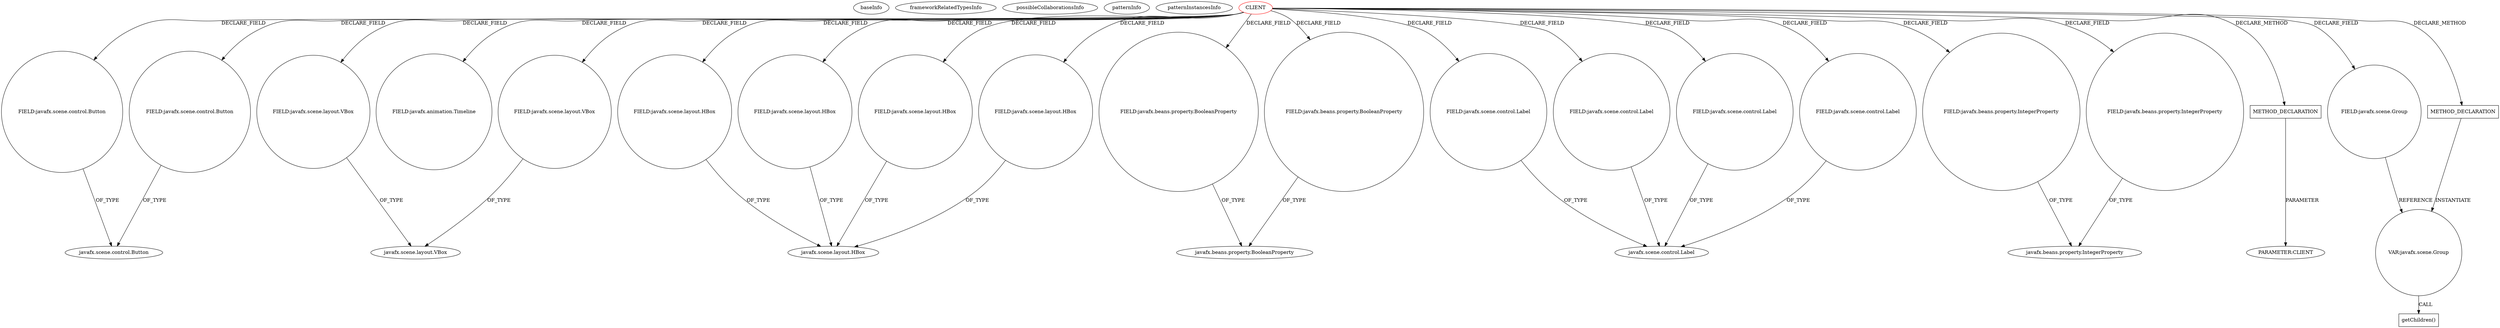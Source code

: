 digraph {
baseInfo[graphId=2192,category="pattern",isAnonymous=false,possibleRelation=false]
frameworkRelatedTypesInfo[]
possibleCollaborationsInfo[]
patternInfo[frequency=2.0,patternRootClient=0]
patternInstancesInfo[0="jperedadnr-Game2048HOL~/jperedadnr-Game2048HOL/Game2048HOL-master/src/org/hol/game2048/Board.java~Board~3394",1="brunoborges-fx2048~/brunoborges-fx2048/fx2048-master/src/game2048/Board.java~Board~2229"]
40[label="FIELD:javafx.beans.property.BooleanProperty",vertexType="FIELD_DECLARATION",isFrameworkType=false,shape=circle]
17[label="javafx.beans.property.BooleanProperty",vertexType="FRAMEWORK_CLASS_TYPE",isFrameworkType=false]
0[label="CLIENT",vertexType="ROOT_CLIENT_CLASS_DECLARATION",isFrameworkType=false,color=red]
4[label="FIELD:javafx.scene.control.Button",vertexType="FIELD_DECLARATION",isFrameworkType=false,shape=circle]
2[label="FIELD:javafx.scene.control.Button",vertexType="FIELD_DECLARATION",isFrameworkType=false,shape=circle]
72[label="FIELD:javafx.animation.Timeline",vertexType="FIELD_DECLARATION",isFrameworkType=false,shape=circle]
56[label="FIELD:javafx.scene.control.Label",vertexType="FIELD_DECLARATION",isFrameworkType=false,shape=circle]
51[label="javafx.scene.control.Label",vertexType="FRAMEWORK_CLASS_TYPE",isFrameworkType=false]
58[label="FIELD:javafx.scene.control.Label",vertexType="FIELD_DECLARATION",isFrameworkType=false,shape=circle]
78[label="FIELD:javafx.scene.layout.VBox",vertexType="FIELD_DECLARATION",isFrameworkType=false,shape=circle]
80[label="FIELD:javafx.scene.layout.VBox",vertexType="FIELD_DECLARATION",isFrameworkType=false,shape=circle]
64[label="FIELD:javafx.scene.layout.HBox",vertexType="FIELD_DECLARATION",isFrameworkType=false,shape=circle]
14[label="FIELD:javafx.scene.layout.HBox",vertexType="FIELD_DECLARATION",isFrameworkType=false,shape=circle]
44[label="FIELD:javafx.scene.layout.HBox",vertexType="FIELD_DECLARATION",isFrameworkType=false,shape=circle]
46[label="FIELD:javafx.scene.layout.HBox",vertexType="FIELD_DECLARATION",isFrameworkType=false,shape=circle]
15[label="javafx.scene.layout.HBox",vertexType="FRAMEWORK_CLASS_TYPE",isFrameworkType=false]
22[label="FIELD:javafx.beans.property.IntegerProperty",vertexType="FIELD_DECLARATION",isFrameworkType=false,shape=circle]
24[label="FIELD:javafx.beans.property.IntegerProperty",vertexType="FIELD_DECLARATION",isFrameworkType=false,shape=circle]
682[label="METHOD_DECLARATION",vertexType="CLIENT_METHOD_DECLARATION",isFrameworkType=false,shape=box]
697[label="VAR:javafx.scene.Group",vertexType="VARIABLE_EXPRESION",isFrameworkType=false,shape=circle]
698[label="getChildren()",vertexType="INSIDE_CALL",isFrameworkType=false,shape=box]
666[label="METHOD_DECLARATION",vertexType="CLIENT_METHOD_DECLARATION",isFrameworkType=false,shape=box]
667[label="PARAMETER:CLIENT",vertexType="PARAMETER_DECLARATION",isFrameworkType=false]
23[label="javafx.beans.property.IntegerProperty",vertexType="FRAMEWORK_CLASS_TYPE",isFrameworkType=false]
52[label="FIELD:javafx.scene.control.Label",vertexType="FIELD_DECLARATION",isFrameworkType=false,shape=circle]
62[label="FIELD:javafx.scene.control.Label",vertexType="FIELD_DECLARATION",isFrameworkType=false,shape=circle]
3[label="javafx.scene.control.Button",vertexType="FRAMEWORK_CLASS_TYPE",isFrameworkType=false]
77[label="javafx.scene.layout.VBox",vertexType="FRAMEWORK_CLASS_TYPE",isFrameworkType=false]
42[label="FIELD:javafx.scene.Group",vertexType="FIELD_DECLARATION",isFrameworkType=false,shape=circle]
70[label="FIELD:javafx.beans.property.BooleanProperty",vertexType="FIELD_DECLARATION",isFrameworkType=false,shape=circle]
64->15[label="OF_TYPE"]
682->697[label="INSTANTIATE"]
0->80[label="DECLARE_FIELD"]
0->46[label="DECLARE_FIELD"]
0->58[label="DECLARE_FIELD"]
22->23[label="OF_TYPE"]
0->24[label="DECLARE_FIELD"]
0->2[label="DECLARE_FIELD"]
0->14[label="DECLARE_FIELD"]
0->70[label="DECLARE_FIELD"]
78->77[label="OF_TYPE"]
70->17[label="OF_TYPE"]
4->3[label="OF_TYPE"]
0->78[label="DECLARE_FIELD"]
0->44[label="DECLARE_FIELD"]
46->15[label="OF_TYPE"]
62->51[label="OF_TYPE"]
14->15[label="OF_TYPE"]
0->62[label="DECLARE_FIELD"]
0->666[label="DECLARE_METHOD"]
0->52[label="DECLARE_FIELD"]
666->667[label="PARAMETER"]
40->17[label="OF_TYPE"]
56->51[label="OF_TYPE"]
0->22[label="DECLARE_FIELD"]
44->15[label="OF_TYPE"]
80->77[label="OF_TYPE"]
52->51[label="OF_TYPE"]
0->56[label="DECLARE_FIELD"]
0->72[label="DECLARE_FIELD"]
58->51[label="OF_TYPE"]
0->64[label="DECLARE_FIELD"]
42->697[label="REFERENCE"]
0->40[label="DECLARE_FIELD"]
0->4[label="DECLARE_FIELD"]
2->3[label="OF_TYPE"]
0->682[label="DECLARE_METHOD"]
24->23[label="OF_TYPE"]
0->42[label="DECLARE_FIELD"]
697->698[label="CALL"]
}
